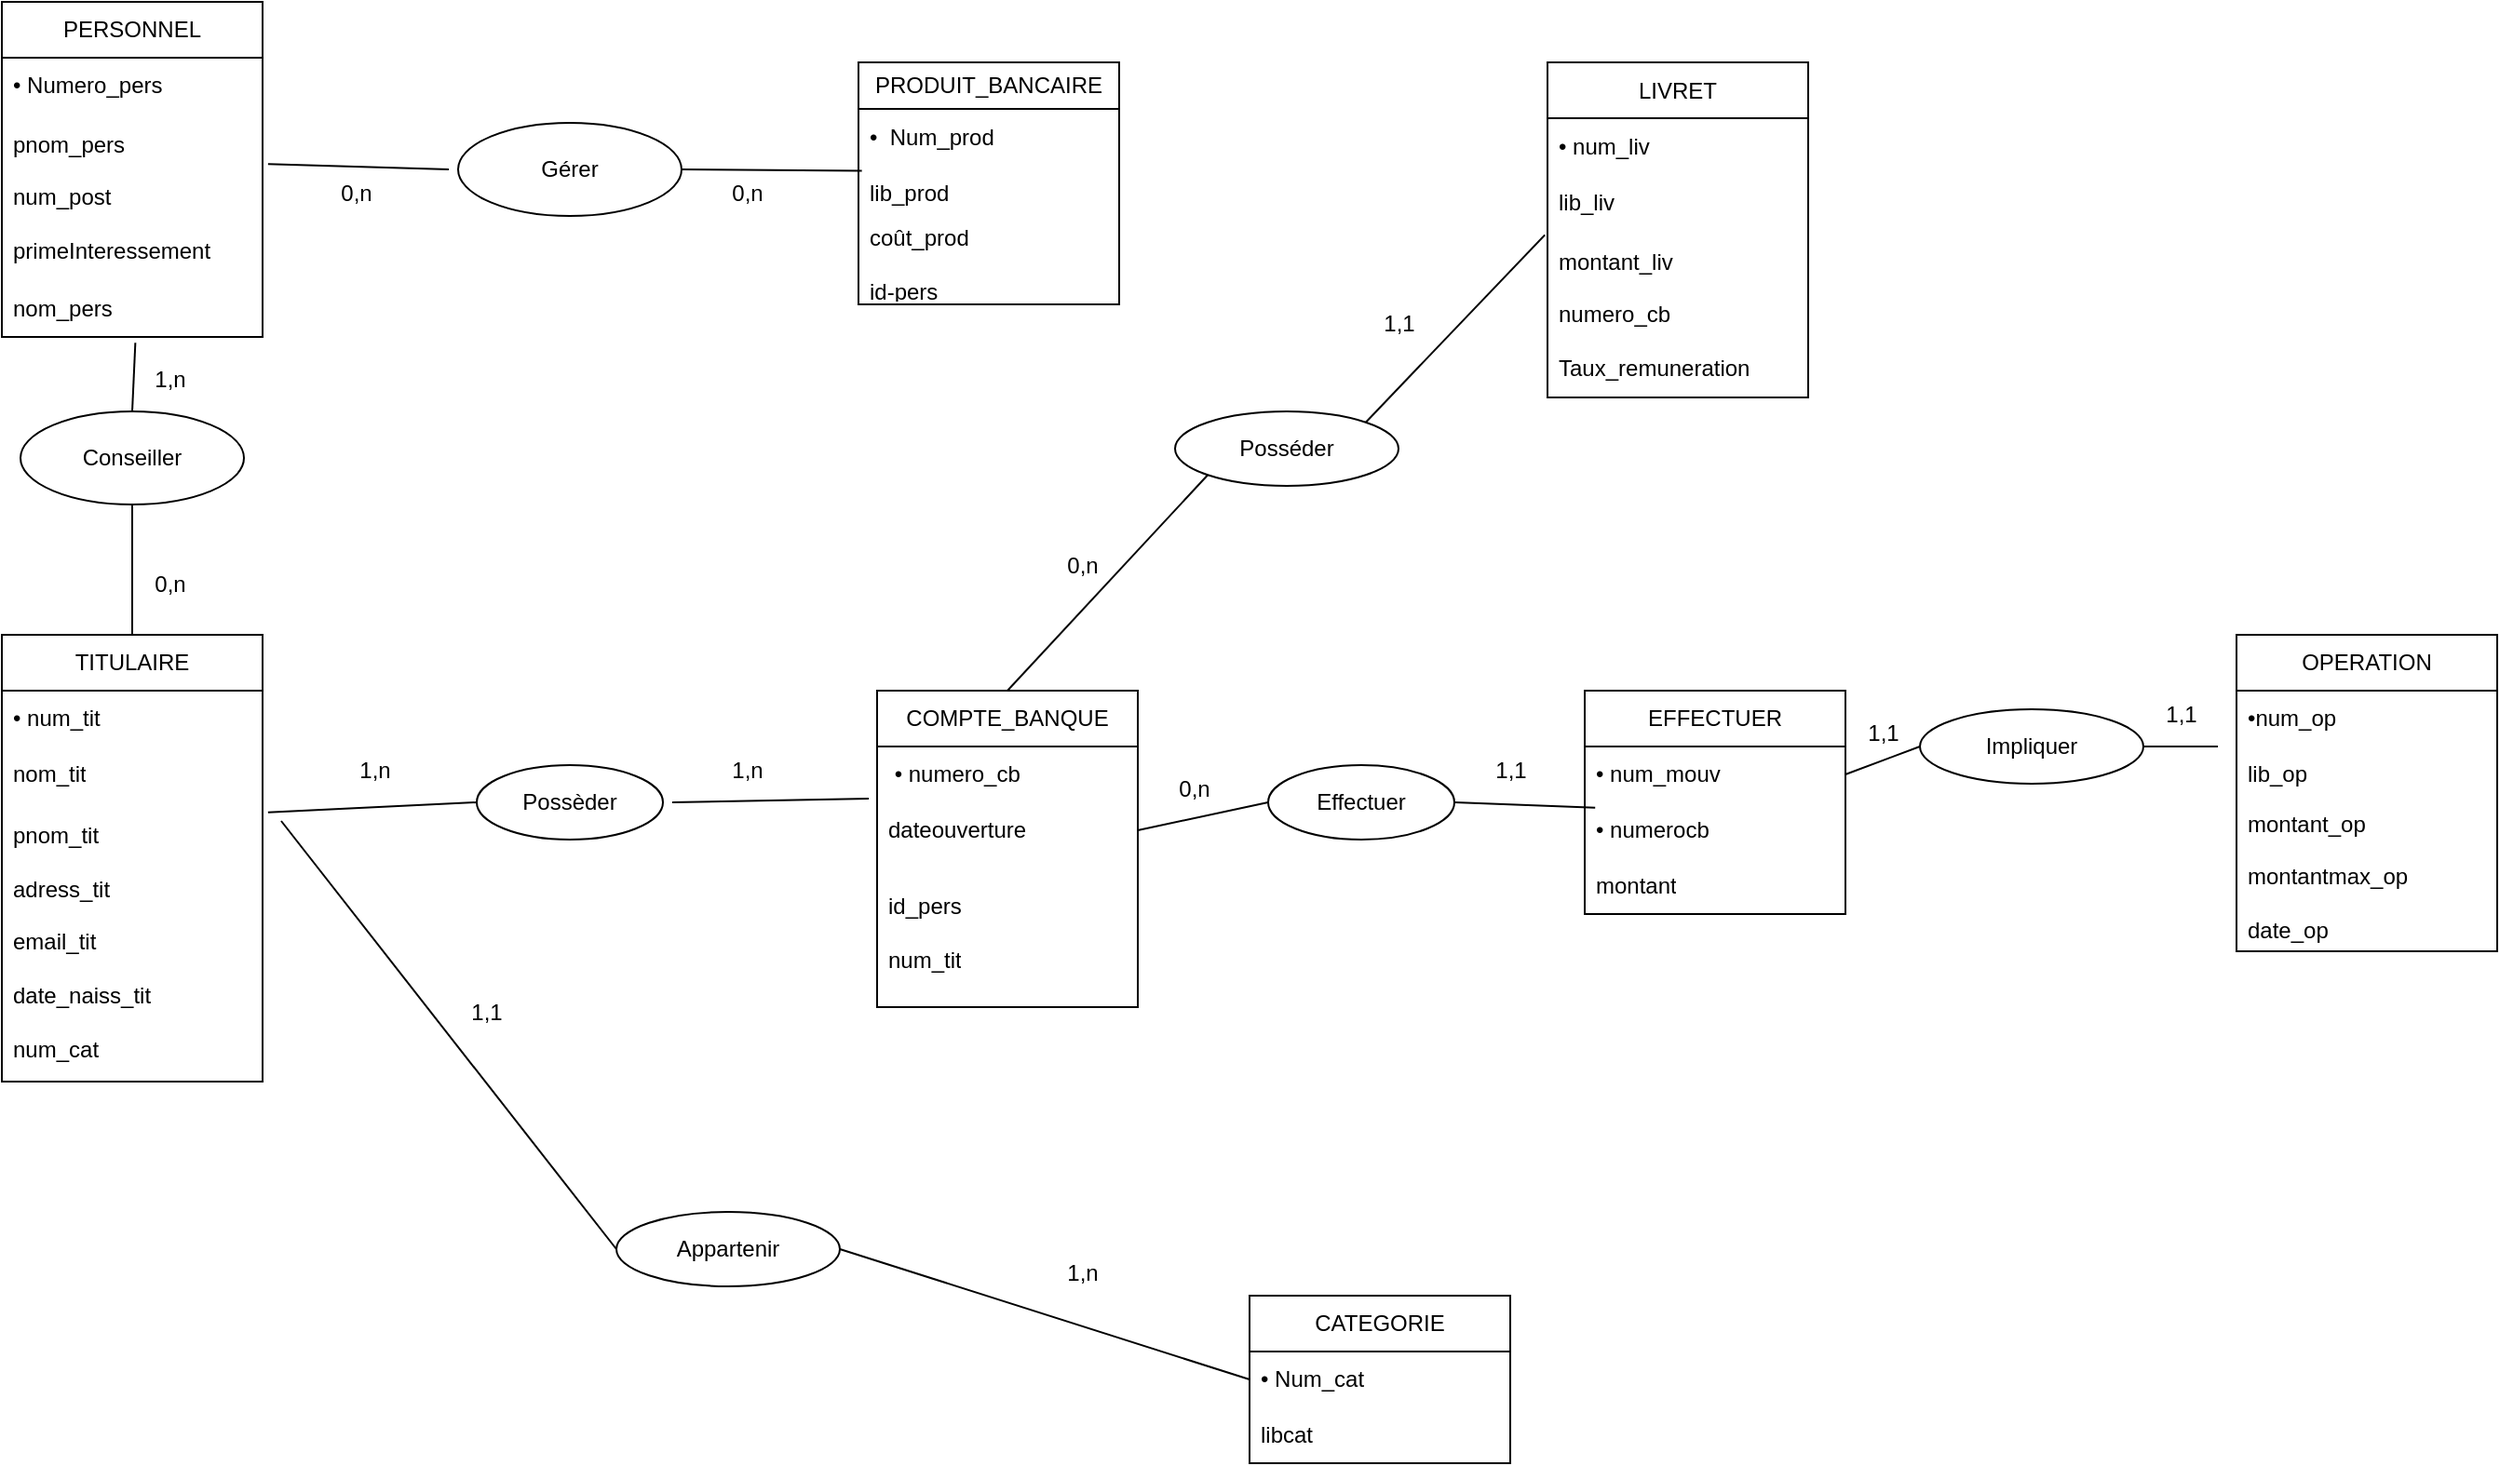 <mxfile version="22.0.2" type="device">
  <diagram id="R2lEEEUBdFMjLlhIrx00" name="Page-1">
    <mxGraphModel dx="1963" dy="2032" grid="1" gridSize="10" guides="1" tooltips="1" connect="1" arrows="1" fold="1" page="1" pageScale="1" pageWidth="850" pageHeight="1100" math="0" shadow="0" extFonts="Permanent Marker^https://fonts.googleapis.com/css?family=Permanent+Marker">
      <root>
        <mxCell id="0" />
        <mxCell id="1" parent="0" />
        <mxCell id="3BphWzvRz9aqFif8-pWl-1" value="COMPTE_BANQUE" style="swimlane;fontStyle=0;childLayout=stackLayout;horizontal=1;startSize=30;horizontalStack=0;resizeParent=1;resizeParentMax=0;resizeLast=0;collapsible=1;marginBottom=0;whiteSpace=wrap;html=1;" parent="1" vertex="1">
          <mxGeometry x="540" y="170" width="140" height="170" as="geometry" />
        </mxCell>
        <mxCell id="3BphWzvRz9aqFif8-pWl-2" value="&amp;nbsp;• numero_cb" style="text;strokeColor=none;fillColor=none;align=left;verticalAlign=middle;spacingLeft=4;spacingRight=4;overflow=hidden;points=[[0,0.5],[1,0.5]];portConstraint=eastwest;rotatable=0;whiteSpace=wrap;html=1;" parent="3BphWzvRz9aqFif8-pWl-1" vertex="1">
          <mxGeometry y="30" width="140" height="30" as="geometry" />
        </mxCell>
        <mxCell id="3BphWzvRz9aqFif8-pWl-3" value="dateouverture" style="text;strokeColor=none;fillColor=none;align=left;verticalAlign=middle;spacingLeft=4;spacingRight=4;overflow=hidden;points=[[0,0.5],[1,0.5]];portConstraint=eastwest;rotatable=0;whiteSpace=wrap;html=1;" parent="3BphWzvRz9aqFif8-pWl-1" vertex="1">
          <mxGeometry y="60" width="140" height="30" as="geometry" />
        </mxCell>
        <mxCell id="3BphWzvRz9aqFif8-pWl-4" value="id_pers&lt;br&gt;&lt;br&gt;num_tit" style="text;strokeColor=none;fillColor=none;align=left;verticalAlign=middle;spacingLeft=4;spacingRight=4;overflow=hidden;points=[[0,0.5],[1,0.5]];portConstraint=eastwest;rotatable=0;whiteSpace=wrap;html=1;" parent="3BphWzvRz9aqFif8-pWl-1" vertex="1">
          <mxGeometry y="90" width="140" height="80" as="geometry" />
        </mxCell>
        <mxCell id="3BphWzvRz9aqFif8-pWl-5" value="OPERATION" style="swimlane;fontStyle=0;childLayout=stackLayout;horizontal=1;startSize=30;horizontalStack=0;resizeParent=1;resizeParentMax=0;resizeLast=0;collapsible=1;marginBottom=0;whiteSpace=wrap;html=1;" parent="1" vertex="1">
          <mxGeometry x="1270" y="140" width="140" height="170" as="geometry" />
        </mxCell>
        <mxCell id="3BphWzvRz9aqFif8-pWl-6" value="•num_op" style="text;strokeColor=none;fillColor=none;align=left;verticalAlign=middle;spacingLeft=4;spacingRight=4;overflow=hidden;points=[[0,0.5],[1,0.5]];portConstraint=eastwest;rotatable=0;whiteSpace=wrap;html=1;" parent="3BphWzvRz9aqFif8-pWl-5" vertex="1">
          <mxGeometry y="30" width="140" height="30" as="geometry" />
        </mxCell>
        <mxCell id="3BphWzvRz9aqFif8-pWl-7" value="lib_op" style="text;strokeColor=none;fillColor=none;align=left;verticalAlign=middle;spacingLeft=4;spacingRight=4;overflow=hidden;points=[[0,0.5],[1,0.5]];portConstraint=eastwest;rotatable=0;whiteSpace=wrap;html=1;" parent="3BphWzvRz9aqFif8-pWl-5" vertex="1">
          <mxGeometry y="60" width="140" height="30" as="geometry" />
        </mxCell>
        <mxCell id="3BphWzvRz9aqFif8-pWl-8" value="montant_op&lt;br&gt;&lt;br&gt;montantmax_op&lt;br&gt;&lt;br&gt;date_op&lt;br&gt;" style="text;strokeColor=none;fillColor=none;align=left;verticalAlign=middle;spacingLeft=4;spacingRight=4;overflow=hidden;points=[[0,0.5],[1,0.5]];portConstraint=eastwest;rotatable=0;whiteSpace=wrap;html=1;" parent="3BphWzvRz9aqFif8-pWl-5" vertex="1">
          <mxGeometry y="90" width="140" height="80" as="geometry" />
        </mxCell>
        <mxCell id="3BphWzvRz9aqFif8-pWl-13" value="CATEGORIE" style="swimlane;fontStyle=0;childLayout=stackLayout;horizontal=1;startSize=30;horizontalStack=0;resizeParent=1;resizeParentMax=0;resizeLast=0;collapsible=1;marginBottom=0;whiteSpace=wrap;html=1;" parent="1" vertex="1">
          <mxGeometry x="740" y="495" width="140" height="90" as="geometry" />
        </mxCell>
        <mxCell id="3BphWzvRz9aqFif8-pWl-14" value="• Num_cat" style="text;strokeColor=none;fillColor=none;align=left;verticalAlign=middle;spacingLeft=4;spacingRight=4;overflow=hidden;points=[[0,0.5],[1,0.5]];portConstraint=eastwest;rotatable=0;whiteSpace=wrap;html=1;" parent="3BphWzvRz9aqFif8-pWl-13" vertex="1">
          <mxGeometry y="30" width="140" height="30" as="geometry" />
        </mxCell>
        <mxCell id="3BphWzvRz9aqFif8-pWl-15" value="libcat" style="text;strokeColor=none;fillColor=none;align=left;verticalAlign=middle;spacingLeft=4;spacingRight=4;overflow=hidden;points=[[0,0.5],[1,0.5]];portConstraint=eastwest;rotatable=0;whiteSpace=wrap;html=1;" parent="3BphWzvRz9aqFif8-pWl-13" vertex="1">
          <mxGeometry y="60" width="140" height="30" as="geometry" />
        </mxCell>
        <mxCell id="3BphWzvRz9aqFif8-pWl-17" value="LIVRET" style="swimlane;fontStyle=0;childLayout=stackLayout;horizontal=1;startSize=30;horizontalStack=0;resizeParent=1;resizeParentMax=0;resizeLast=0;collapsible=1;marginBottom=0;whiteSpace=wrap;html=1;" parent="1" vertex="1">
          <mxGeometry x="900" y="-167.5" width="140" height="180" as="geometry" />
        </mxCell>
        <mxCell id="3BphWzvRz9aqFif8-pWl-18" value="• num_liv" style="text;strokeColor=none;fillColor=none;align=left;verticalAlign=middle;spacingLeft=4;spacingRight=4;overflow=hidden;points=[[0,0.5],[1,0.5]];portConstraint=eastwest;rotatable=0;whiteSpace=wrap;html=1;" parent="3BphWzvRz9aqFif8-pWl-17" vertex="1">
          <mxGeometry y="30" width="140" height="30" as="geometry" />
        </mxCell>
        <mxCell id="3BphWzvRz9aqFif8-pWl-19" value="lib_liv" style="text;strokeColor=none;fillColor=none;align=left;verticalAlign=middle;spacingLeft=4;spacingRight=4;overflow=hidden;points=[[0,0.5],[1,0.5]];portConstraint=eastwest;rotatable=0;whiteSpace=wrap;html=1;" parent="3BphWzvRz9aqFif8-pWl-17" vertex="1">
          <mxGeometry y="60" width="140" height="30" as="geometry" />
        </mxCell>
        <mxCell id="3BphWzvRz9aqFif8-pWl-20" value="montant_liv&lt;br&gt;&lt;br&gt;numero_cb&lt;br&gt;&lt;br&gt;Taux_remuneration" style="text;strokeColor=none;fillColor=none;align=left;verticalAlign=middle;spacingLeft=4;spacingRight=4;overflow=hidden;points=[[0,0.5],[1,0.5]];portConstraint=eastwest;rotatable=0;whiteSpace=wrap;html=1;" parent="3BphWzvRz9aqFif8-pWl-17" vertex="1">
          <mxGeometry y="90" width="140" height="90" as="geometry" />
        </mxCell>
        <mxCell id="3BphWzvRz9aqFif8-pWl-21" value="PERSONNEL" style="swimlane;fontStyle=0;childLayout=stackLayout;horizontal=1;startSize=30;horizontalStack=0;resizeParent=1;resizeParentMax=0;resizeLast=0;collapsible=1;marginBottom=0;whiteSpace=wrap;html=1;" parent="1" vertex="1">
          <mxGeometry x="70" y="-200" width="140" height="180" as="geometry" />
        </mxCell>
        <mxCell id="3BphWzvRz9aqFif8-pWl-22" value="• Numero_pers" style="text;strokeColor=none;fillColor=none;align=left;verticalAlign=middle;spacingLeft=4;spacingRight=4;overflow=hidden;points=[[0,0.5],[1,0.5]];portConstraint=eastwest;rotatable=0;whiteSpace=wrap;html=1;" parent="3BphWzvRz9aqFif8-pWl-21" vertex="1">
          <mxGeometry y="30" width="140" height="30" as="geometry" />
        </mxCell>
        <mxCell id="3BphWzvRz9aqFif8-pWl-24" value="pnom_pers&lt;br&gt;&lt;br&gt;num_post&lt;br&gt;&lt;br&gt;primeInteressement" style="text;strokeColor=none;fillColor=none;align=left;verticalAlign=middle;spacingLeft=4;spacingRight=4;overflow=hidden;points=[[0,0.5],[1,0.5]];portConstraint=eastwest;rotatable=0;whiteSpace=wrap;html=1;" parent="3BphWzvRz9aqFif8-pWl-21" vertex="1">
          <mxGeometry y="60" width="140" height="90" as="geometry" />
        </mxCell>
        <mxCell id="3BphWzvRz9aqFif8-pWl-23" value="nom_pers" style="text;strokeColor=none;fillColor=none;align=left;verticalAlign=middle;spacingLeft=4;spacingRight=4;overflow=hidden;points=[[0,0.5],[1,0.5]];portConstraint=eastwest;rotatable=0;whiteSpace=wrap;html=1;" parent="3BphWzvRz9aqFif8-pWl-21" vertex="1">
          <mxGeometry y="150" width="140" height="30" as="geometry" />
        </mxCell>
        <mxCell id="3BphWzvRz9aqFif8-pWl-25" value="TITULAIRE" style="swimlane;fontStyle=0;childLayout=stackLayout;horizontal=1;startSize=30;horizontalStack=0;resizeParent=1;resizeParentMax=0;resizeLast=0;collapsible=1;marginBottom=0;whiteSpace=wrap;html=1;" parent="1" vertex="1">
          <mxGeometry x="70" y="140" width="140" height="240" as="geometry" />
        </mxCell>
        <mxCell id="3BphWzvRz9aqFif8-pWl-26" value="• num_tit" style="text;strokeColor=none;fillColor=none;align=left;verticalAlign=middle;spacingLeft=4;spacingRight=4;overflow=hidden;points=[[0,0.5],[1,0.5]];portConstraint=eastwest;rotatable=0;whiteSpace=wrap;html=1;" parent="3BphWzvRz9aqFif8-pWl-25" vertex="1">
          <mxGeometry y="30" width="140" height="30" as="geometry" />
        </mxCell>
        <mxCell id="3BphWzvRz9aqFif8-pWl-27" value="nom_tit" style="text;strokeColor=none;fillColor=none;align=left;verticalAlign=middle;spacingLeft=4;spacingRight=4;overflow=hidden;points=[[0,0.5],[1,0.5]];portConstraint=eastwest;rotatable=0;whiteSpace=wrap;html=1;" parent="3BphWzvRz9aqFif8-pWl-25" vertex="1">
          <mxGeometry y="60" width="140" height="30" as="geometry" />
        </mxCell>
        <mxCell id="3BphWzvRz9aqFif8-pWl-28" value="pnom_tit&lt;br&gt;&lt;br&gt;adress_tit&lt;br&gt;&lt;br&gt;email_tit&lt;br&gt;&lt;br&gt;date_naiss_tit&lt;br&gt;&lt;br&gt;num_cat" style="text;strokeColor=none;fillColor=none;align=left;verticalAlign=middle;spacingLeft=4;spacingRight=4;overflow=hidden;points=[[0,0.5],[1,0.5]];portConstraint=eastwest;rotatable=0;whiteSpace=wrap;html=1;" parent="3BphWzvRz9aqFif8-pWl-25" vertex="1">
          <mxGeometry y="90" width="140" height="150" as="geometry" />
        </mxCell>
        <mxCell id="3BphWzvRz9aqFif8-pWl-29" value="PRODUIT_BANCAIRE" style="swimlane;fontStyle=0;childLayout=stackLayout;horizontal=1;startSize=25;horizontalStack=0;resizeParent=1;resizeParentMax=0;resizeLast=0;collapsible=1;marginBottom=0;whiteSpace=wrap;html=1;" parent="1" vertex="1">
          <mxGeometry x="530" y="-167.5" width="140" height="130" as="geometry" />
        </mxCell>
        <mxCell id="3BphWzvRz9aqFif8-pWl-30" value="•&amp;nbsp; Num_prod" style="text;strokeColor=none;fillColor=none;align=left;verticalAlign=middle;spacingLeft=4;spacingRight=4;overflow=hidden;points=[[0,0.5],[1,0.5]];portConstraint=eastwest;rotatable=0;whiteSpace=wrap;html=1;" parent="3BphWzvRz9aqFif8-pWl-29" vertex="1">
          <mxGeometry y="25" width="140" height="30" as="geometry" />
        </mxCell>
        <mxCell id="3BphWzvRz9aqFif8-pWl-31" value="lib_prod" style="text;strokeColor=none;fillColor=none;align=left;verticalAlign=middle;spacingLeft=4;spacingRight=4;overflow=hidden;points=[[0,0.5],[1,0.5]];portConstraint=eastwest;rotatable=0;whiteSpace=wrap;html=1;" parent="3BphWzvRz9aqFif8-pWl-29" vertex="1">
          <mxGeometry y="55" width="140" height="30" as="geometry" />
        </mxCell>
        <mxCell id="3BphWzvRz9aqFif8-pWl-32" value="coût_prod&lt;br&gt;&lt;br&gt;id-pers" style="text;strokeColor=none;fillColor=none;align=left;verticalAlign=middle;spacingLeft=4;spacingRight=4;overflow=hidden;points=[[0,0.5],[1,0.5]];portConstraint=eastwest;rotatable=0;whiteSpace=wrap;html=1;" parent="3BphWzvRz9aqFif8-pWl-29" vertex="1">
          <mxGeometry y="85" width="140" height="45" as="geometry" />
        </mxCell>
        <mxCell id="3BphWzvRz9aqFif8-pWl-47" value="Possèder" style="ellipse;whiteSpace=wrap;html=1;align=center;newEdgeStyle={&quot;edgeStyle&quot;:&quot;entityRelationEdgeStyle&quot;,&quot;startArrow&quot;:&quot;none&quot;,&quot;endArrow&quot;:&quot;none&quot;,&quot;segment&quot;:10,&quot;curved&quot;:1,&quot;sourcePerimeterSpacing&quot;:0,&quot;targetPerimeterSpacing&quot;:0};treeFolding=1;treeMoving=1;" parent="1" vertex="1">
          <mxGeometry x="325" y="210" width="100" height="40" as="geometry" />
        </mxCell>
        <mxCell id="3BphWzvRz9aqFif8-pWl-69" value="EFFECTUER" style="swimlane;fontStyle=0;childLayout=stackLayout;horizontal=1;startSize=30;horizontalStack=0;resizeParent=1;resizeParentMax=0;resizeLast=0;collapsible=1;marginBottom=0;whiteSpace=wrap;html=1;" parent="1" vertex="1">
          <mxGeometry x="920" y="170" width="140" height="120" as="geometry" />
        </mxCell>
        <mxCell id="3BphWzvRz9aqFif8-pWl-70" value="• num_mouv" style="text;strokeColor=none;fillColor=none;align=left;verticalAlign=middle;spacingLeft=4;spacingRight=4;overflow=hidden;points=[[0,0.5],[1,0.5]];portConstraint=eastwest;rotatable=0;whiteSpace=wrap;html=1;" parent="3BphWzvRz9aqFif8-pWl-69" vertex="1">
          <mxGeometry y="30" width="140" height="30" as="geometry" />
        </mxCell>
        <mxCell id="3BphWzvRz9aqFif8-pWl-71" value="• numerocb" style="text;strokeColor=none;fillColor=none;align=left;verticalAlign=middle;spacingLeft=4;spacingRight=4;overflow=hidden;points=[[0,0.5],[1,0.5]];portConstraint=eastwest;rotatable=0;whiteSpace=wrap;html=1;" parent="3BphWzvRz9aqFif8-pWl-69" vertex="1">
          <mxGeometry y="60" width="140" height="30" as="geometry" />
        </mxCell>
        <mxCell id="3BphWzvRz9aqFif8-pWl-72" value="montant" style="text;strokeColor=none;fillColor=none;align=left;verticalAlign=middle;spacingLeft=4;spacingRight=4;overflow=hidden;points=[[0,0.5],[1,0.5]];portConstraint=eastwest;rotatable=0;whiteSpace=wrap;html=1;" parent="3BphWzvRz9aqFif8-pWl-69" vertex="1">
          <mxGeometry y="90" width="140" height="30" as="geometry" />
        </mxCell>
        <mxCell id="3BphWzvRz9aqFif8-pWl-73" value="Effectuer" style="ellipse;whiteSpace=wrap;html=1;align=center;newEdgeStyle={&quot;edgeStyle&quot;:&quot;entityRelationEdgeStyle&quot;,&quot;startArrow&quot;:&quot;none&quot;,&quot;endArrow&quot;:&quot;none&quot;,&quot;segment&quot;:10,&quot;curved&quot;:1,&quot;sourcePerimeterSpacing&quot;:0,&quot;targetPerimeterSpacing&quot;:0};treeFolding=1;treeMoving=1;" parent="1" vertex="1">
          <mxGeometry x="750" y="210" width="100" height="40" as="geometry" />
        </mxCell>
        <mxCell id="bB9abHHiswTPPTzP4DDL-2" value="Gérer" style="ellipse;whiteSpace=wrap;html=1;" parent="1" vertex="1">
          <mxGeometry x="315" y="-135" width="120" height="50" as="geometry" />
        </mxCell>
        <mxCell id="bB9abHHiswTPPTzP4DDL-3" value="Conseiller" style="ellipse;whiteSpace=wrap;html=1;" parent="1" vertex="1">
          <mxGeometry x="80" y="20" width="120" height="50" as="geometry" />
        </mxCell>
        <mxCell id="bB9abHHiswTPPTzP4DDL-4" value="Posséder" style="ellipse;whiteSpace=wrap;html=1;" parent="1" vertex="1">
          <mxGeometry x="700" y="20" width="120" height="40" as="geometry" />
        </mxCell>
        <mxCell id="bB9abHHiswTPPTzP4DDL-5" value="Appartenir" style="ellipse;whiteSpace=wrap;html=1;" parent="1" vertex="1">
          <mxGeometry x="400" y="450" width="120" height="40" as="geometry" />
        </mxCell>
        <mxCell id="bB9abHHiswTPPTzP4DDL-6" value="Impliquer" style="ellipse;whiteSpace=wrap;html=1;" parent="1" vertex="1">
          <mxGeometry x="1100" y="180" width="120" height="40" as="geometry" />
        </mxCell>
        <mxCell id="bB9abHHiswTPPTzP4DDL-15" value="" style="endArrow=none;html=1;rounded=0;exitX=1.021;exitY=0.301;exitDx=0;exitDy=0;exitPerimeter=0;" parent="1" source="3BphWzvRz9aqFif8-pWl-24" edge="1">
          <mxGeometry width="50" height="50" relative="1" as="geometry">
            <mxPoint x="960" y="150" as="sourcePoint" />
            <mxPoint x="310" y="-110" as="targetPoint" />
          </mxGeometry>
        </mxCell>
        <mxCell id="bB9abHHiswTPPTzP4DDL-16" value="" style="endArrow=none;html=1;rounded=0;exitX=1;exitY=0.5;exitDx=0;exitDy=0;entryX=0.013;entryY=0.109;entryDx=0;entryDy=0;entryPerimeter=0;" parent="1" source="bB9abHHiswTPPTzP4DDL-2" target="3BphWzvRz9aqFif8-pWl-31" edge="1">
          <mxGeometry width="50" height="50" relative="1" as="geometry">
            <mxPoint x="960" y="150" as="sourcePoint" />
            <mxPoint x="1010" y="100" as="targetPoint" />
          </mxGeometry>
        </mxCell>
        <mxCell id="bB9abHHiswTPPTzP4DDL-17" value="" style="endArrow=none;html=1;rounded=0;exitX=1;exitY=0.5;exitDx=0;exitDy=0;entryX=0;entryY=0.5;entryDx=0;entryDy=0;" parent="1" source="3BphWzvRz9aqFif8-pWl-70" target="bB9abHHiswTPPTzP4DDL-6" edge="1">
          <mxGeometry width="50" height="50" relative="1" as="geometry">
            <mxPoint x="960" y="150" as="sourcePoint" />
            <mxPoint x="1010" y="100" as="targetPoint" />
          </mxGeometry>
        </mxCell>
        <mxCell id="bB9abHHiswTPPTzP4DDL-18" value="" style="endArrow=none;html=1;rounded=0;exitX=1;exitY=0.5;exitDx=0;exitDy=0;" parent="1" source="bB9abHHiswTPPTzP4DDL-6" edge="1">
          <mxGeometry width="50" height="50" relative="1" as="geometry">
            <mxPoint x="1150" y="300" as="sourcePoint" />
            <mxPoint x="1260" y="200" as="targetPoint" />
          </mxGeometry>
        </mxCell>
        <mxCell id="bB9abHHiswTPPTzP4DDL-19" value="" style="endArrow=none;html=1;rounded=0;exitX=1;exitY=0.5;exitDx=0;exitDy=0;entryX=0;entryY=0.5;entryDx=0;entryDy=0;" parent="1" source="3BphWzvRz9aqFif8-pWl-3" target="3BphWzvRz9aqFif8-pWl-73" edge="1">
          <mxGeometry width="50" height="50" relative="1" as="geometry">
            <mxPoint x="960" y="150" as="sourcePoint" />
            <mxPoint x="1010" y="100" as="targetPoint" />
          </mxGeometry>
        </mxCell>
        <mxCell id="bB9abHHiswTPPTzP4DDL-20" value="" style="endArrow=none;html=1;rounded=0;exitX=1;exitY=0.5;exitDx=0;exitDy=0;entryX=0.04;entryY=1.097;entryDx=0;entryDy=0;entryPerimeter=0;" parent="1" source="3BphWzvRz9aqFif8-pWl-73" target="3BphWzvRz9aqFif8-pWl-70" edge="1">
          <mxGeometry width="50" height="50" relative="1" as="geometry">
            <mxPoint x="960" y="150" as="sourcePoint" />
            <mxPoint x="1010" y="100" as="targetPoint" />
          </mxGeometry>
        </mxCell>
        <mxCell id="bB9abHHiswTPPTzP4DDL-21" value="" style="endArrow=none;html=1;rounded=0;exitX=0.5;exitY=0;exitDx=0;exitDy=0;entryX=0;entryY=1;entryDx=0;entryDy=0;" parent="1" source="3BphWzvRz9aqFif8-pWl-1" target="bB9abHHiswTPPTzP4DDL-4" edge="1">
          <mxGeometry width="50" height="50" relative="1" as="geometry">
            <mxPoint x="960" y="150" as="sourcePoint" />
            <mxPoint x="1010" y="100" as="targetPoint" />
          </mxGeometry>
        </mxCell>
        <mxCell id="bB9abHHiswTPPTzP4DDL-22" value="" style="endArrow=none;html=1;rounded=0;exitX=1;exitY=0;exitDx=0;exitDy=0;entryX=-0.01;entryY=0.03;entryDx=0;entryDy=0;entryPerimeter=0;" parent="1" source="bB9abHHiswTPPTzP4DDL-4" target="3BphWzvRz9aqFif8-pWl-20" edge="1">
          <mxGeometry width="50" height="50" relative="1" as="geometry">
            <mxPoint x="960" y="150" as="sourcePoint" />
            <mxPoint x="1010" y="100" as="targetPoint" />
          </mxGeometry>
        </mxCell>
        <mxCell id="bB9abHHiswTPPTzP4DDL-23" value="" style="endArrow=none;html=1;rounded=0;exitX=1.021;exitY=0.036;exitDx=0;exitDy=0;exitPerimeter=0;entryX=0;entryY=0.5;entryDx=0;entryDy=0;" parent="1" source="3BphWzvRz9aqFif8-pWl-28" target="3BphWzvRz9aqFif8-pWl-47" edge="1">
          <mxGeometry width="50" height="50" relative="1" as="geometry">
            <mxPoint x="960" y="150" as="sourcePoint" />
            <mxPoint x="1010" y="100" as="targetPoint" />
          </mxGeometry>
        </mxCell>
        <mxCell id="bB9abHHiswTPPTzP4DDL-24" value="" style="endArrow=none;html=1;rounded=0;entryX=-0.032;entryY=0.933;entryDx=0;entryDy=0;entryPerimeter=0;" parent="1" target="3BphWzvRz9aqFif8-pWl-2" edge="1">
          <mxGeometry width="50" height="50" relative="1" as="geometry">
            <mxPoint x="430" y="230" as="sourcePoint" />
            <mxPoint x="1010" y="100" as="targetPoint" />
          </mxGeometry>
        </mxCell>
        <mxCell id="bB9abHHiswTPPTzP4DDL-25" value="" style="endArrow=none;html=1;rounded=0;entryX=0.5;entryY=1;entryDx=0;entryDy=0;" parent="1" target="bB9abHHiswTPPTzP4DDL-3" edge="1">
          <mxGeometry width="50" height="50" relative="1" as="geometry">
            <mxPoint x="140" y="140" as="sourcePoint" />
            <mxPoint x="190" y="90" as="targetPoint" />
          </mxGeometry>
        </mxCell>
        <mxCell id="bB9abHHiswTPPTzP4DDL-26" value="" style="endArrow=none;html=1;rounded=0;exitX=0.5;exitY=0;exitDx=0;exitDy=0;entryX=0.512;entryY=1.103;entryDx=0;entryDy=0;entryPerimeter=0;" parent="1" source="bB9abHHiswTPPTzP4DDL-3" target="3BphWzvRz9aqFif8-pWl-23" edge="1">
          <mxGeometry width="50" height="50" relative="1" as="geometry">
            <mxPoint x="960" y="150" as="sourcePoint" />
            <mxPoint x="1010" y="100" as="targetPoint" />
          </mxGeometry>
        </mxCell>
        <mxCell id="bB9abHHiswTPPTzP4DDL-27" value="" style="endArrow=none;html=1;rounded=0;entryX=0;entryY=0.5;entryDx=0;entryDy=0;" parent="1" target="bB9abHHiswTPPTzP4DDL-5" edge="1">
          <mxGeometry width="50" height="50" relative="1" as="geometry">
            <mxPoint x="220" y="240" as="sourcePoint" />
            <mxPoint x="1010" y="100" as="targetPoint" />
          </mxGeometry>
        </mxCell>
        <mxCell id="bB9abHHiswTPPTzP4DDL-28" value="" style="endArrow=none;html=1;rounded=0;exitX=1;exitY=0.5;exitDx=0;exitDy=0;entryX=0;entryY=0.5;entryDx=0;entryDy=0;" parent="1" source="bB9abHHiswTPPTzP4DDL-5" target="3BphWzvRz9aqFif8-pWl-14" edge="1">
          <mxGeometry width="50" height="50" relative="1" as="geometry">
            <mxPoint x="960" y="150" as="sourcePoint" />
            <mxPoint x="1010" y="100" as="targetPoint" />
          </mxGeometry>
        </mxCell>
        <mxCell id="bB9abHHiswTPPTzP4DDL-30" value="0,n" style="text;html=1;align=center;verticalAlign=middle;resizable=0;points=[];autosize=1;strokeColor=none;fillColor=none;" parent="1" vertex="1">
          <mxGeometry x="240" y="-112" width="40" height="30" as="geometry" />
        </mxCell>
        <mxCell id="bB9abHHiswTPPTzP4DDL-31" value="0,n" style="text;html=1;align=center;verticalAlign=middle;resizable=0;points=[];autosize=1;strokeColor=none;fillColor=none;" parent="1" vertex="1">
          <mxGeometry x="450" y="-112" width="40" height="30" as="geometry" />
        </mxCell>
        <mxCell id="bB9abHHiswTPPTzP4DDL-32" value="1,n" style="text;html=1;align=center;verticalAlign=middle;resizable=0;points=[];autosize=1;strokeColor=none;fillColor=none;" parent="1" vertex="1">
          <mxGeometry x="140" y="-12" width="40" height="30" as="geometry" />
        </mxCell>
        <mxCell id="bB9abHHiswTPPTzP4DDL-33" value="0,n" style="text;html=1;align=center;verticalAlign=middle;resizable=0;points=[];autosize=1;strokeColor=none;fillColor=none;" parent="1" vertex="1">
          <mxGeometry x="140" y="98" width="40" height="30" as="geometry" />
        </mxCell>
        <mxCell id="bB9abHHiswTPPTzP4DDL-34" value="1,n" style="text;html=1;align=center;verticalAlign=middle;resizable=0;points=[];autosize=1;strokeColor=none;fillColor=none;" parent="1" vertex="1">
          <mxGeometry x="250" y="198" width="40" height="30" as="geometry" />
        </mxCell>
        <mxCell id="bB9abHHiswTPPTzP4DDL-35" value="1,n" style="text;html=1;align=center;verticalAlign=middle;resizable=0;points=[];autosize=1;strokeColor=none;fillColor=none;" parent="1" vertex="1">
          <mxGeometry x="450" y="198" width="40" height="30" as="geometry" />
        </mxCell>
        <mxCell id="bB9abHHiswTPPTzP4DDL-36" value="1,1" style="text;html=1;align=center;verticalAlign=middle;resizable=0;points=[];autosize=1;strokeColor=none;fillColor=none;" parent="1" vertex="1">
          <mxGeometry x="310" y="328" width="40" height="30" as="geometry" />
        </mxCell>
        <mxCell id="bB9abHHiswTPPTzP4DDL-37" value="1,n" style="text;html=1;align=center;verticalAlign=middle;resizable=0;points=[];autosize=1;strokeColor=none;fillColor=none;" parent="1" vertex="1">
          <mxGeometry x="630" y="468" width="40" height="30" as="geometry" />
        </mxCell>
        <mxCell id="bB9abHHiswTPPTzP4DDL-38" value="0,n" style="text;html=1;align=center;verticalAlign=middle;resizable=0;points=[];autosize=1;strokeColor=none;fillColor=none;" parent="1" vertex="1">
          <mxGeometry x="690" y="208" width="40" height="30" as="geometry" />
        </mxCell>
        <mxCell id="bB9abHHiswTPPTzP4DDL-39" value="1,1" style="text;html=1;align=center;verticalAlign=middle;resizable=0;points=[];autosize=1;strokeColor=none;fillColor=none;" parent="1" vertex="1">
          <mxGeometry x="860" y="198" width="40" height="30" as="geometry" />
        </mxCell>
        <mxCell id="bB9abHHiswTPPTzP4DDL-40" value="0,n" style="text;html=1;align=center;verticalAlign=middle;resizable=0;points=[];autosize=1;strokeColor=none;fillColor=none;" parent="1" vertex="1">
          <mxGeometry x="630" y="88" width="40" height="30" as="geometry" />
        </mxCell>
        <mxCell id="bB9abHHiswTPPTzP4DDL-41" value="1,1" style="text;html=1;align=center;verticalAlign=middle;resizable=0;points=[];autosize=1;strokeColor=none;fillColor=none;" parent="1" vertex="1">
          <mxGeometry x="800" y="-42" width="40" height="30" as="geometry" />
        </mxCell>
        <mxCell id="bB9abHHiswTPPTzP4DDL-42" value="1,1" style="text;html=1;align=center;verticalAlign=middle;resizable=0;points=[];autosize=1;strokeColor=none;fillColor=none;" parent="1" vertex="1">
          <mxGeometry x="1060" y="178" width="40" height="30" as="geometry" />
        </mxCell>
        <mxCell id="bB9abHHiswTPPTzP4DDL-43" value="1,1" style="text;html=1;align=center;verticalAlign=middle;resizable=0;points=[];autosize=1;strokeColor=none;fillColor=none;" parent="1" vertex="1">
          <mxGeometry x="1220" y="168" width="40" height="30" as="geometry" />
        </mxCell>
      </root>
    </mxGraphModel>
  </diagram>
</mxfile>
